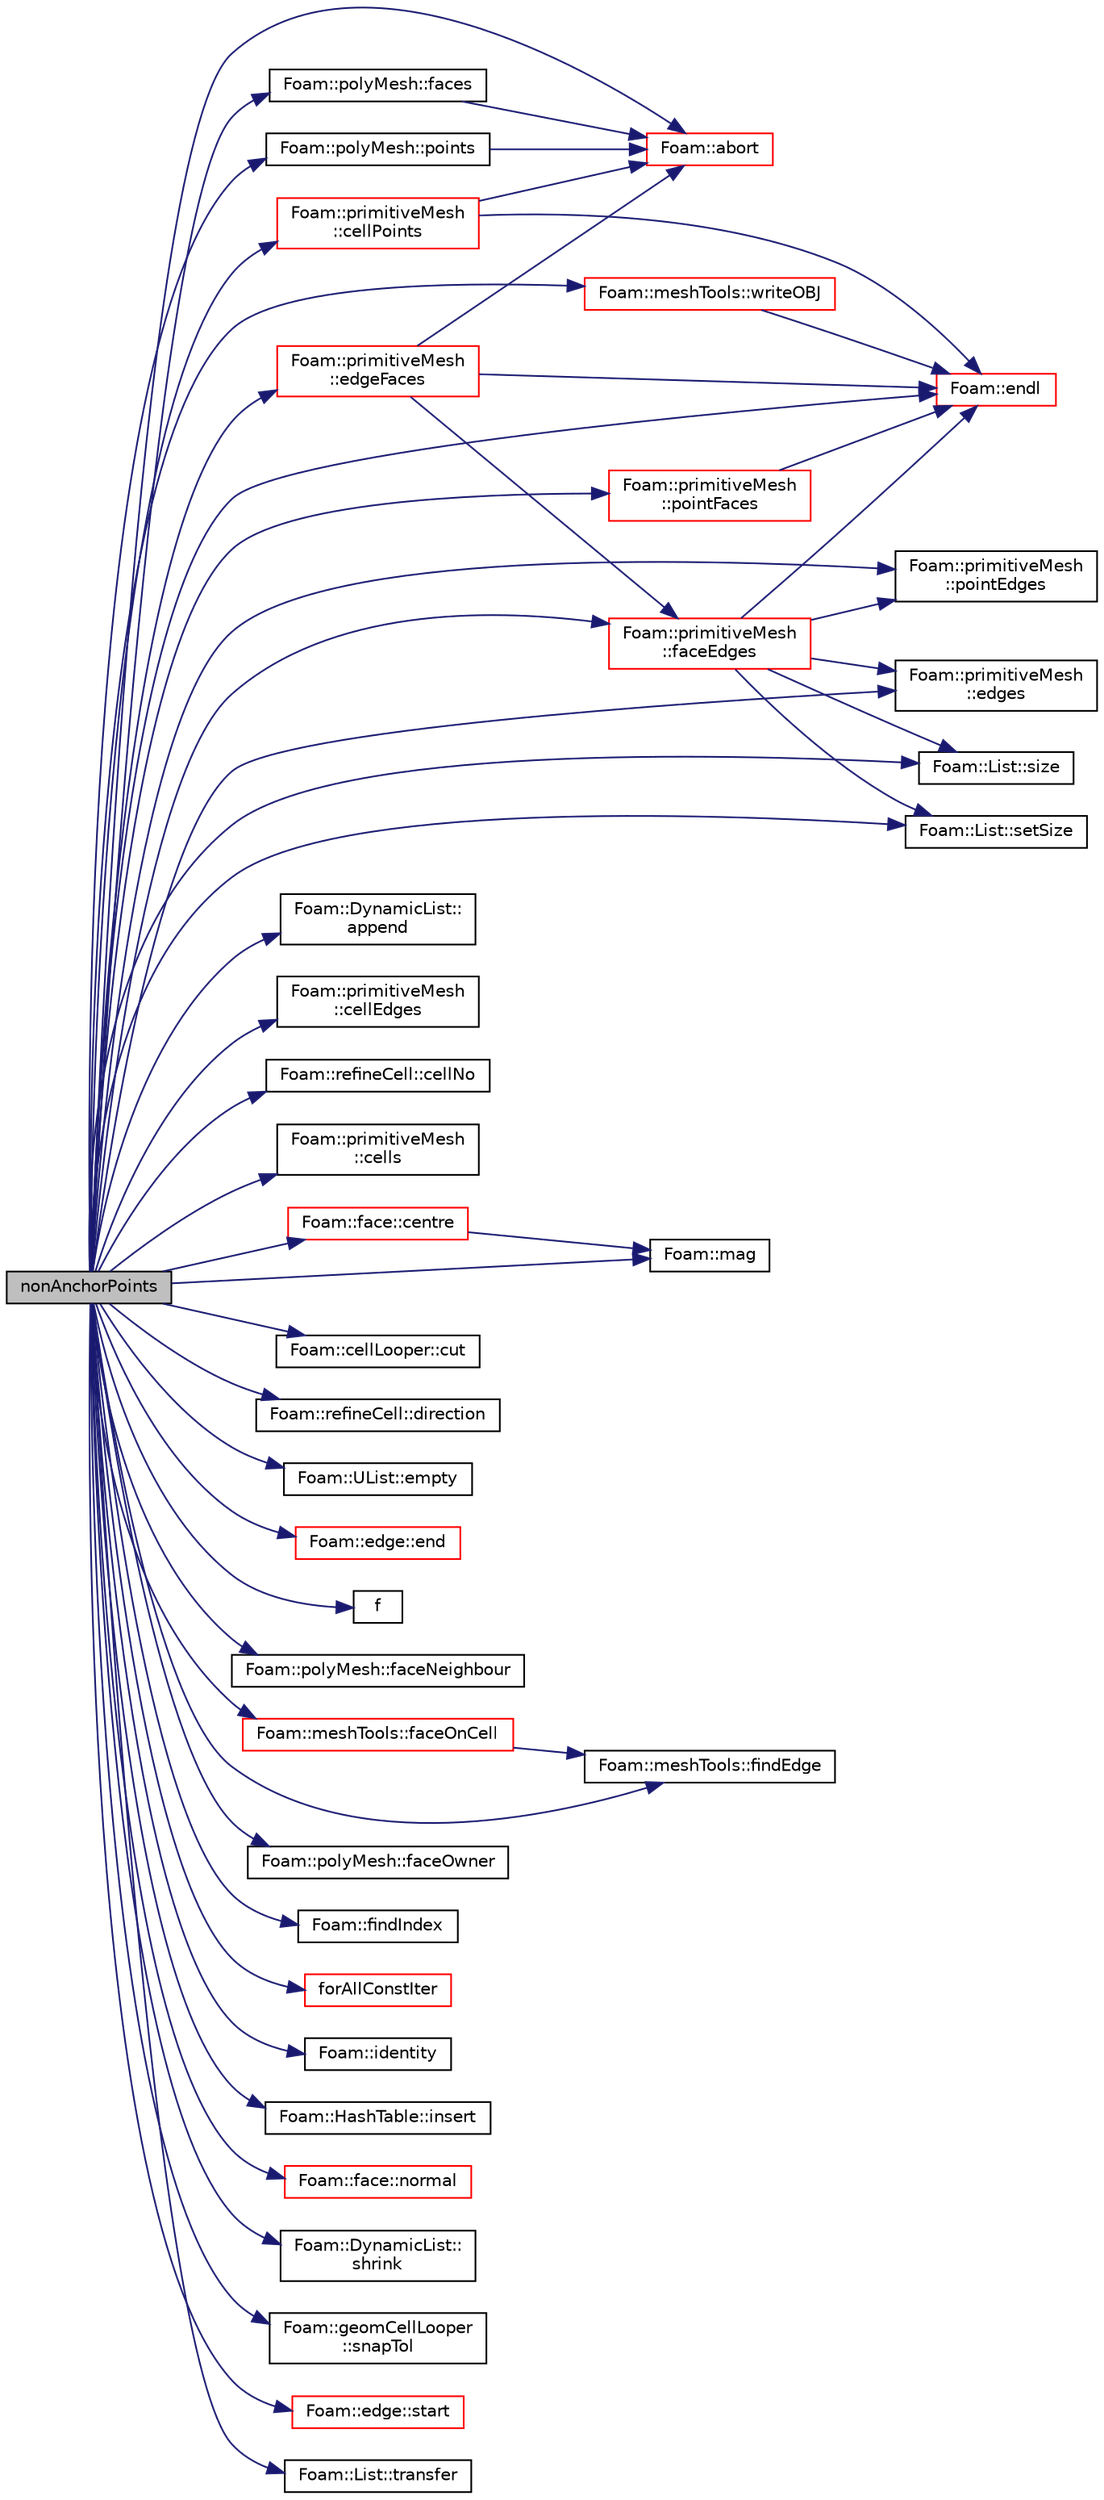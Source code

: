 digraph "nonAnchorPoints"
{
  bgcolor="transparent";
  edge [fontname="Helvetica",fontsize="10",labelfontname="Helvetica",labelfontsize="10"];
  node [fontname="Helvetica",fontsize="10",shape=record];
  rankdir="LR";
  Node460 [label="nonAnchorPoints",height=0.2,width=0.4,color="black", fillcolor="grey75", style="filled", fontcolor="black"];
  Node460 -> Node461 [color="midnightblue",fontsize="10",style="solid",fontname="Helvetica"];
  Node461 [label="Foam::abort",height=0.2,width=0.4,color="red",URL="$a21851.html#a447107a607d03e417307c203fa5fb44b"];
  Node460 -> Node506 [color="midnightblue",fontsize="10",style="solid",fontname="Helvetica"];
  Node506 [label="Foam::DynamicList::\lappend",height=0.2,width=0.4,color="black",URL="$a27005.html#a7b67b42af715604376ad63a681dee6d8",tooltip="Append an element at the end of the list. "];
  Node460 -> Node507 [color="midnightblue",fontsize="10",style="solid",fontname="Helvetica"];
  Node507 [label="Foam::primitiveMesh\l::cellEdges",height=0.2,width=0.4,color="black",URL="$a28685.html#a29ec14ff1e343af734485c48f0cf7856"];
  Node460 -> Node508 [color="midnightblue",fontsize="10",style="solid",fontname="Helvetica"];
  Node508 [label="Foam::refineCell::cellNo",height=0.2,width=0.4,color="black",URL="$a22269.html#a692d6b50b91a80db27b63ba93762be29"];
  Node460 -> Node509 [color="midnightblue",fontsize="10",style="solid",fontname="Helvetica"];
  Node509 [label="Foam::primitiveMesh\l::cellPoints",height=0.2,width=0.4,color="red",URL="$a28685.html#aa5b91fb2565748db19aecddd8e7d8dcd"];
  Node509 -> Node476 [color="midnightblue",fontsize="10",style="solid",fontname="Helvetica"];
  Node476 [label="Foam::endl",height=0.2,width=0.4,color="red",URL="$a21851.html#a2db8fe02a0d3909e9351bb4275b23ce4",tooltip="Add newline and flush stream. "];
  Node509 -> Node461 [color="midnightblue",fontsize="10",style="solid",fontname="Helvetica"];
  Node460 -> Node524 [color="midnightblue",fontsize="10",style="solid",fontname="Helvetica"];
  Node524 [label="Foam::primitiveMesh\l::cells",height=0.2,width=0.4,color="black",URL="$a28685.html#af19bf800d725a623c7b1d0101d65e7d3"];
  Node460 -> Node525 [color="midnightblue",fontsize="10",style="solid",fontname="Helvetica"];
  Node525 [label="Foam::face::centre",height=0.2,width=0.4,color="red",URL="$a28369.html#a87a4cbbb775d06be2c2f27bdab4ddb04",tooltip="Centre point of face. "];
  Node525 -> Node528 [color="midnightblue",fontsize="10",style="solid",fontname="Helvetica"];
  Node528 [label="Foam::mag",height=0.2,width=0.4,color="black",URL="$a21851.html#a929da2a3fdcf3dacbbe0487d3a330dae"];
  Node460 -> Node529 [color="midnightblue",fontsize="10",style="solid",fontname="Helvetica"];
  Node529 [label="Foam::cellLooper::cut",height=0.2,width=0.4,color="black",URL="$a22217.html#a6ece78fa95035f8d8937e0cfffd8aa3c",tooltip="Create cut along circumference of celli. Gets current mesh cuts. "];
  Node460 -> Node530 [color="midnightblue",fontsize="10",style="solid",fontname="Helvetica"];
  Node530 [label="Foam::refineCell::direction",height=0.2,width=0.4,color="black",URL="$a22269.html#ad413bb0e12940c11f52123245d1a7e09"];
  Node460 -> Node531 [color="midnightblue",fontsize="10",style="solid",fontname="Helvetica"];
  Node531 [label="Foam::primitiveMesh\l::edgeFaces",height=0.2,width=0.4,color="red",URL="$a28685.html#ad38ecd2902727a890ebd437731c271c8"];
  Node531 -> Node476 [color="midnightblue",fontsize="10",style="solid",fontname="Helvetica"];
  Node531 -> Node461 [color="midnightblue",fontsize="10",style="solid",fontname="Helvetica"];
  Node531 -> Node535 [color="midnightblue",fontsize="10",style="solid",fontname="Helvetica"];
  Node535 [label="Foam::primitiveMesh\l::faceEdges",height=0.2,width=0.4,color="red",URL="$a28685.html#adbfcf489a527a07c33d684834faace79"];
  Node535 -> Node476 [color="midnightblue",fontsize="10",style="solid",fontname="Helvetica"];
  Node535 -> Node537 [color="midnightblue",fontsize="10",style="solid",fontname="Helvetica"];
  Node537 [label="Foam::primitiveMesh\l::pointEdges",height=0.2,width=0.4,color="black",URL="$a28685.html#a219060536b044c749e6178283665d632"];
  Node535 -> Node533 [color="midnightblue",fontsize="10",style="solid",fontname="Helvetica"];
  Node533 [label="Foam::primitiveMesh\l::edges",height=0.2,width=0.4,color="black",URL="$a28685.html#a21d764179912ddda5c6f95193c289846",tooltip="Return mesh edges. Uses calcEdges. "];
  Node535 -> Node534 [color="midnightblue",fontsize="10",style="solid",fontname="Helvetica"];
  Node534 [label="Foam::List::size",height=0.2,width=0.4,color="black",URL="$a26833.html#a8a5f6fa29bd4b500caf186f60245b384",tooltip="Override size to be inconsistent with allocated storage. "];
  Node535 -> Node514 [color="midnightblue",fontsize="10",style="solid",fontname="Helvetica"];
  Node514 [label="Foam::List::setSize",height=0.2,width=0.4,color="black",URL="$a26833.html#aedb985ffeaf1bdbfeccc2a8730405703",tooltip="Reset size of List. "];
  Node460 -> Node533 [color="midnightblue",fontsize="10",style="solid",fontname="Helvetica"];
  Node460 -> Node542 [color="midnightblue",fontsize="10",style="solid",fontname="Helvetica"];
  Node542 [label="Foam::UList::empty",height=0.2,width=0.4,color="black",URL="$a26837.html#a644718bb2fb240de962dc3c9a1fdf0dc",tooltip="Return true if the UList is empty (ie, size() is zero) "];
  Node460 -> Node543 [color="midnightblue",fontsize="10",style="solid",fontname="Helvetica"];
  Node543 [label="Foam::edge::end",height=0.2,width=0.4,color="red",URL="$a28361.html#a5ac1c619caccdf5bcf8c3d58a409849f",tooltip="Return end vertex label. "];
  Node460 -> Node476 [color="midnightblue",fontsize="10",style="solid",fontname="Helvetica"];
  Node460 -> Node545 [color="midnightblue",fontsize="10",style="solid",fontname="Helvetica"];
  Node545 [label="f",height=0.2,width=0.4,color="black",URL="$a18335.html#a888be93833ac7a23170555c69c690288"];
  Node460 -> Node535 [color="midnightblue",fontsize="10",style="solid",fontname="Helvetica"];
  Node460 -> Node546 [color="midnightblue",fontsize="10",style="solid",fontname="Helvetica"];
  Node546 [label="Foam::polyMesh::faceNeighbour",height=0.2,width=0.4,color="black",URL="$a28565.html#a9fb57b52c700ed61f09ada65412d13e3",tooltip="Return face neighbour. "];
  Node460 -> Node547 [color="midnightblue",fontsize="10",style="solid",fontname="Helvetica"];
  Node547 [label="Foam::meshTools::faceOnCell",height=0.2,width=0.4,color="red",URL="$a21883.html#a5ff95c1236db4d2bb2ffea1192ceb8e3",tooltip="Is face used by cell. "];
  Node547 -> Node552 [color="midnightblue",fontsize="10",style="solid",fontname="Helvetica"];
  Node552 [label="Foam::meshTools::findEdge",height=0.2,width=0.4,color="black",URL="$a21883.html#a503ac13f2a78e2ef3c8630ae73a4c0fd",tooltip="Return edge among candidates that uses the two vertices. "];
  Node460 -> Node553 [color="midnightblue",fontsize="10",style="solid",fontname="Helvetica"];
  Node553 [label="Foam::polyMesh::faceOwner",height=0.2,width=0.4,color="black",URL="$a28565.html#a57752b49bfee23ca1944c3fb0493974f",tooltip="Return face owner. "];
  Node460 -> Node554 [color="midnightblue",fontsize="10",style="solid",fontname="Helvetica"];
  Node554 [label="Foam::polyMesh::faces",height=0.2,width=0.4,color="black",URL="$a28565.html#a431c0a24765f0bb6d32f6a03ce0e9b57",tooltip="Return raw faces. "];
  Node554 -> Node461 [color="midnightblue",fontsize="10",style="solid",fontname="Helvetica"];
  Node460 -> Node552 [color="midnightblue",fontsize="10",style="solid",fontname="Helvetica"];
  Node460 -> Node512 [color="midnightblue",fontsize="10",style="solid",fontname="Helvetica"];
  Node512 [label="Foam::findIndex",height=0.2,width=0.4,color="black",URL="$a21851.html#ac16695f83f370df159eed19f92d095fb",tooltip="Find first occurence of given element and return index,. "];
  Node460 -> Node555 [color="midnightblue",fontsize="10",style="solid",fontname="Helvetica"];
  Node555 [label="forAllConstIter",height=0.2,width=0.4,color="red",URL="$a39311.html#ae21e2836509b0fa7f7cedf6493b11b09"];
  Node460 -> Node796 [color="midnightblue",fontsize="10",style="solid",fontname="Helvetica"];
  Node796 [label="Foam::identity",height=0.2,width=0.4,color="black",URL="$a21851.html#a36af96cb841435845fffb4fe69208490",tooltip="Create identity map (map[i] == i) of given length. "];
  Node460 -> Node694 [color="midnightblue",fontsize="10",style="solid",fontname="Helvetica"];
  Node694 [label="Foam::HashTable::insert",height=0.2,width=0.4,color="black",URL="$a26841.html#a5eee1e0e199ad59b9cb3916cd42156e0",tooltip="Insert a new hashedEntry. "];
  Node460 -> Node528 [color="midnightblue",fontsize="10",style="solid",fontname="Helvetica"];
  Node460 -> Node797 [color="midnightblue",fontsize="10",style="solid",fontname="Helvetica"];
  Node797 [label="Foam::face::normal",height=0.2,width=0.4,color="red",URL="$a28369.html#a9c276d6ebebcebe172195c3106e409ad",tooltip="Vector normal; magnitude is equal to area of face. "];
  Node460 -> Node537 [color="midnightblue",fontsize="10",style="solid",fontname="Helvetica"];
  Node460 -> Node798 [color="midnightblue",fontsize="10",style="solid",fontname="Helvetica"];
  Node798 [label="Foam::primitiveMesh\l::pointFaces",height=0.2,width=0.4,color="red",URL="$a28685.html#acc347dd5dd3557af888ac3dd86d90d22"];
  Node798 -> Node476 [color="midnightblue",fontsize="10",style="solid",fontname="Helvetica"];
  Node460 -> Node799 [color="midnightblue",fontsize="10",style="solid",fontname="Helvetica"];
  Node799 [label="Foam::polyMesh::points",height=0.2,width=0.4,color="black",URL="$a28565.html#ac44123fc1265297c41a43c3b62fdb4c2",tooltip="Return raw points. "];
  Node799 -> Node461 [color="midnightblue",fontsize="10",style="solid",fontname="Helvetica"];
  Node460 -> Node514 [color="midnightblue",fontsize="10",style="solid",fontname="Helvetica"];
  Node460 -> Node800 [color="midnightblue",fontsize="10",style="solid",fontname="Helvetica"];
  Node800 [label="Foam::DynamicList::\lshrink",height=0.2,width=0.4,color="black",URL="$a27005.html#a88964e734acd91f096c914d0cc5a6e75",tooltip="Shrink the allocated space to the number of elements used. "];
  Node460 -> Node534 [color="midnightblue",fontsize="10",style="solid",fontname="Helvetica"];
  Node460 -> Node801 [color="midnightblue",fontsize="10",style="solid",fontname="Helvetica"];
  Node801 [label="Foam::geomCellLooper\l::snapTol",height=0.2,width=0.4,color="black",URL="$a22221.html#a1a2ed7b52d838b8b1faad80b2e30fb35"];
  Node460 -> Node802 [color="midnightblue",fontsize="10",style="solid",fontname="Helvetica"];
  Node802 [label="Foam::edge::start",height=0.2,width=0.4,color="red",URL="$a28361.html#afe56bdd2031bbf8321e35e2330c0b990",tooltip="Return start vertex label. "];
  Node460 -> Node803 [color="midnightblue",fontsize="10",style="solid",fontname="Helvetica"];
  Node803 [label="Foam::List::transfer",height=0.2,width=0.4,color="black",URL="$a26833.html#a25ad1d2084d16b234b0cf91c07e832c0",tooltip="Transfer the contents of the argument List into this list. "];
  Node460 -> Node804 [color="midnightblue",fontsize="10",style="solid",fontname="Helvetica"];
  Node804 [label="Foam::meshTools::writeOBJ",height=0.2,width=0.4,color="red",URL="$a21883.html#afd76c6ccc8ee4a5957f0232218167c17",tooltip="Write obj representation of point. "];
  Node804 -> Node476 [color="midnightblue",fontsize="10",style="solid",fontname="Helvetica"];
}
